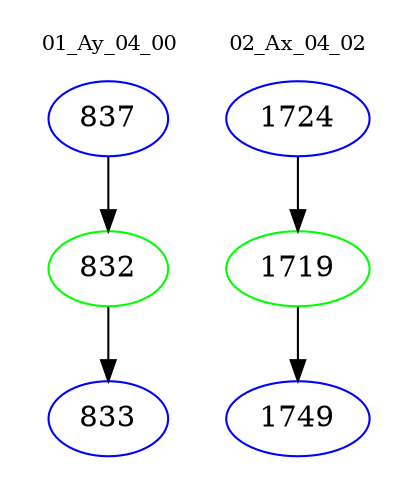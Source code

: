 digraph{
subgraph cluster_0 {
color = white
label = "01_Ay_04_00";
fontsize=10;
T0_837 [label="837", color="blue"]
T0_837 -> T0_832 [color="black"]
T0_832 [label="832", color="green"]
T0_832 -> T0_833 [color="black"]
T0_833 [label="833", color="blue"]
}
subgraph cluster_1 {
color = white
label = "02_Ax_04_02";
fontsize=10;
T1_1724 [label="1724", color="blue"]
T1_1724 -> T1_1719 [color="black"]
T1_1719 [label="1719", color="green"]
T1_1719 -> T1_1749 [color="black"]
T1_1749 [label="1749", color="blue"]
}
}
